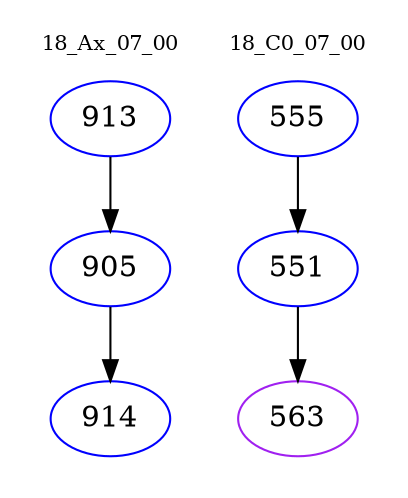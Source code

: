 digraph{
subgraph cluster_0 {
color = white
label = "18_Ax_07_00";
fontsize=10;
T0_913 [label="913", color="blue"]
T0_913 -> T0_905 [color="black"]
T0_905 [label="905", color="blue"]
T0_905 -> T0_914 [color="black"]
T0_914 [label="914", color="blue"]
}
subgraph cluster_1 {
color = white
label = "18_C0_07_00";
fontsize=10;
T1_555 [label="555", color="blue"]
T1_555 -> T1_551 [color="black"]
T1_551 [label="551", color="blue"]
T1_551 -> T1_563 [color="black"]
T1_563 [label="563", color="purple"]
}
}
